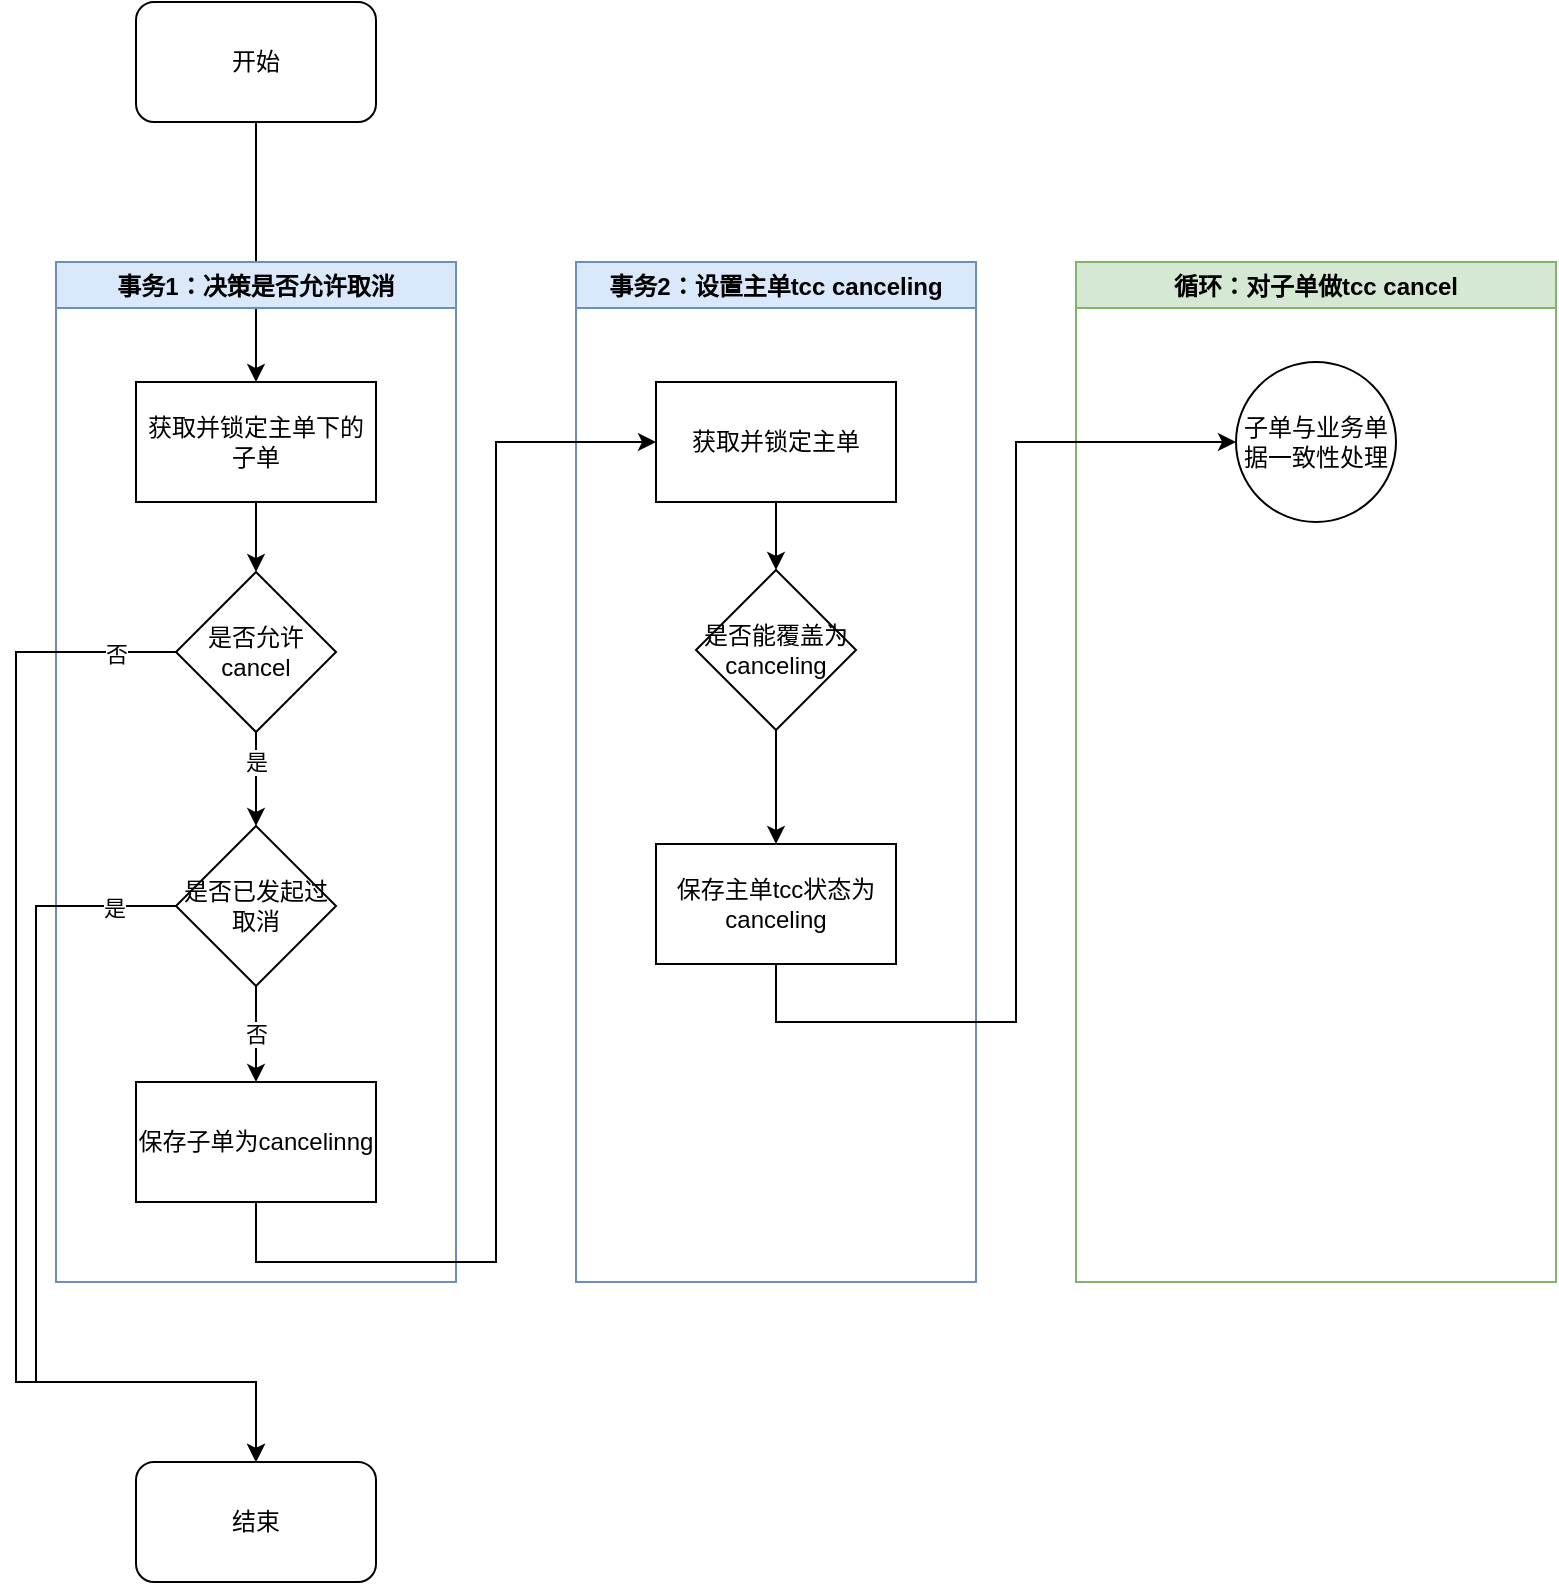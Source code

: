 <mxfile version="20.2.7" type="github">
  <diagram id="C5RBs43oDa-KdzZeNtuy" name="Page-1">
    <mxGraphModel dx="1236" dy="794" grid="1" gridSize="10" guides="1" tooltips="1" connect="1" arrows="1" fold="1" page="1" pageScale="1" pageWidth="827" pageHeight="1169" math="0" shadow="0">
      <root>
        <mxCell id="WIyWlLk6GJQsqaUBKTNV-0" />
        <mxCell id="WIyWlLk6GJQsqaUBKTNV-1" parent="WIyWlLk6GJQsqaUBKTNV-0" />
        <mxCell id="-QVXiJTxFLureI_cpFyi-12" style="edgeStyle=orthogonalEdgeStyle;rounded=0;orthogonalLoop=1;jettySize=auto;html=1;entryX=0.5;entryY=0;entryDx=0;entryDy=0;" edge="1" parent="WIyWlLk6GJQsqaUBKTNV-1" source="-QVXiJTxFLureI_cpFyi-0" target="-QVXiJTxFLureI_cpFyi-4">
          <mxGeometry relative="1" as="geometry" />
        </mxCell>
        <mxCell id="-QVXiJTxFLureI_cpFyi-0" value="开始" style="rounded=1;whiteSpace=wrap;html=1;" vertex="1" parent="WIyWlLk6GJQsqaUBKTNV-1">
          <mxGeometry x="80" y="120" width="120" height="60" as="geometry" />
        </mxCell>
        <mxCell id="-QVXiJTxFLureI_cpFyi-1" value="事务1：决策是否允许取消" style="swimlane;fillColor=#dae8fc;strokeColor=#6c8ebf;" vertex="1" parent="WIyWlLk6GJQsqaUBKTNV-1">
          <mxGeometry x="40" y="250" width="200" height="510" as="geometry" />
        </mxCell>
        <mxCell id="-QVXiJTxFLureI_cpFyi-13" style="edgeStyle=orthogonalEdgeStyle;rounded=0;orthogonalLoop=1;jettySize=auto;html=1;entryX=0.5;entryY=0;entryDx=0;entryDy=0;" edge="1" parent="-QVXiJTxFLureI_cpFyi-1" source="-QVXiJTxFLureI_cpFyi-4" target="-QVXiJTxFLureI_cpFyi-7">
          <mxGeometry relative="1" as="geometry" />
        </mxCell>
        <mxCell id="-QVXiJTxFLureI_cpFyi-4" value="获取并锁定主单下的子单" style="rounded=0;whiteSpace=wrap;html=1;" vertex="1" parent="-QVXiJTxFLureI_cpFyi-1">
          <mxGeometry x="40" y="60" width="120" height="60" as="geometry" />
        </mxCell>
        <mxCell id="-QVXiJTxFLureI_cpFyi-14" value="是" style="edgeStyle=orthogonalEdgeStyle;rounded=0;orthogonalLoop=1;jettySize=auto;html=1;entryX=0.5;entryY=0;entryDx=0;entryDy=0;" edge="1" parent="-QVXiJTxFLureI_cpFyi-1" source="-QVXiJTxFLureI_cpFyi-7" target="-QVXiJTxFLureI_cpFyi-11">
          <mxGeometry x="-0.362" relative="1" as="geometry">
            <mxPoint as="offset" />
          </mxGeometry>
        </mxCell>
        <mxCell id="-QVXiJTxFLureI_cpFyi-7" value="是否允许&lt;br&gt;cancel" style="rhombus;whiteSpace=wrap;html=1;" vertex="1" parent="-QVXiJTxFLureI_cpFyi-1">
          <mxGeometry x="60" y="155" width="80" height="80" as="geometry" />
        </mxCell>
        <mxCell id="-QVXiJTxFLureI_cpFyi-10" value="保存子单为cancelinng" style="rounded=0;whiteSpace=wrap;html=1;" vertex="1" parent="-QVXiJTxFLureI_cpFyi-1">
          <mxGeometry x="40" y="410" width="120" height="60" as="geometry" />
        </mxCell>
        <mxCell id="-QVXiJTxFLureI_cpFyi-15" value="否" style="edgeStyle=orthogonalEdgeStyle;rounded=0;orthogonalLoop=1;jettySize=auto;html=1;entryX=0.5;entryY=0;entryDx=0;entryDy=0;" edge="1" parent="-QVXiJTxFLureI_cpFyi-1" source="-QVXiJTxFLureI_cpFyi-11" target="-QVXiJTxFLureI_cpFyi-10">
          <mxGeometry relative="1" as="geometry" />
        </mxCell>
        <mxCell id="-QVXiJTxFLureI_cpFyi-11" value="是否已发起过取消" style="rhombus;whiteSpace=wrap;html=1;" vertex="1" parent="-QVXiJTxFLureI_cpFyi-1">
          <mxGeometry x="60" y="282" width="80" height="80" as="geometry" />
        </mxCell>
        <mxCell id="-QVXiJTxFLureI_cpFyi-2" value="循环：对子单做tcc cancel" style="swimlane;fillColor=#d5e8d4;strokeColor=#82b366;" vertex="1" parent="WIyWlLk6GJQsqaUBKTNV-1">
          <mxGeometry x="550" y="250" width="240" height="510" as="geometry" />
        </mxCell>
        <mxCell id="-QVXiJTxFLureI_cpFyi-24" value="子单与业务单据一致性处理" style="ellipse;whiteSpace=wrap;html=1;aspect=fixed;" vertex="1" parent="-QVXiJTxFLureI_cpFyi-2">
          <mxGeometry x="80" y="50" width="80" height="80" as="geometry" />
        </mxCell>
        <mxCell id="-QVXiJTxFLureI_cpFyi-9" value="事务2：设置主单tcc canceling" style="swimlane;fillColor=#dae8fc;strokeColor=#6c8ebf;" vertex="1" parent="WIyWlLk6GJQsqaUBKTNV-1">
          <mxGeometry x="300" y="250" width="200" height="510" as="geometry" />
        </mxCell>
        <mxCell id="-QVXiJTxFLureI_cpFyi-21" style="edgeStyle=orthogonalEdgeStyle;rounded=0;orthogonalLoop=1;jettySize=auto;html=1;entryX=0.5;entryY=0;entryDx=0;entryDy=0;" edge="1" parent="-QVXiJTxFLureI_cpFyi-9" source="-QVXiJTxFLureI_cpFyi-17" target="-QVXiJTxFLureI_cpFyi-19">
          <mxGeometry relative="1" as="geometry" />
        </mxCell>
        <mxCell id="-QVXiJTxFLureI_cpFyi-17" value="获取并锁定主单" style="rounded=0;whiteSpace=wrap;html=1;" vertex="1" parent="-QVXiJTxFLureI_cpFyi-9">
          <mxGeometry x="40" y="60" width="120" height="60" as="geometry" />
        </mxCell>
        <mxCell id="-QVXiJTxFLureI_cpFyi-22" style="edgeStyle=orthogonalEdgeStyle;rounded=0;orthogonalLoop=1;jettySize=auto;html=1;entryX=0.5;entryY=0;entryDx=0;entryDy=0;" edge="1" parent="-QVXiJTxFLureI_cpFyi-9" source="-QVXiJTxFLureI_cpFyi-19" target="-QVXiJTxFLureI_cpFyi-20">
          <mxGeometry relative="1" as="geometry" />
        </mxCell>
        <mxCell id="-QVXiJTxFLureI_cpFyi-19" value="是否能覆盖为&lt;br&gt;canceling" style="rhombus;whiteSpace=wrap;html=1;" vertex="1" parent="-QVXiJTxFLureI_cpFyi-9">
          <mxGeometry x="60" y="154" width="80" height="80" as="geometry" />
        </mxCell>
        <mxCell id="-QVXiJTxFLureI_cpFyi-20" value="保存主单tcc状态为&lt;br&gt;canceling" style="rounded=0;whiteSpace=wrap;html=1;" vertex="1" parent="-QVXiJTxFLureI_cpFyi-9">
          <mxGeometry x="40" y="291" width="120" height="60" as="geometry" />
        </mxCell>
        <mxCell id="-QVXiJTxFLureI_cpFyi-16" style="edgeStyle=orthogonalEdgeStyle;rounded=0;orthogonalLoop=1;jettySize=auto;html=1;exitX=0.5;exitY=1;exitDx=0;exitDy=0;" edge="1" parent="WIyWlLk6GJQsqaUBKTNV-1" source="-QVXiJTxFLureI_cpFyi-10" target="-QVXiJTxFLureI_cpFyi-17">
          <mxGeometry relative="1" as="geometry">
            <mxPoint x="140" y="860" as="targetPoint" />
            <Array as="points">
              <mxPoint x="140" y="750" />
              <mxPoint x="260" y="750" />
              <mxPoint x="260" y="340" />
            </Array>
          </mxGeometry>
        </mxCell>
        <mxCell id="-QVXiJTxFLureI_cpFyi-18" value="结束" style="rounded=1;whiteSpace=wrap;html=1;" vertex="1" parent="WIyWlLk6GJQsqaUBKTNV-1">
          <mxGeometry x="80" y="850" width="120" height="60" as="geometry" />
        </mxCell>
        <mxCell id="-QVXiJTxFLureI_cpFyi-25" style="edgeStyle=orthogonalEdgeStyle;rounded=0;orthogonalLoop=1;jettySize=auto;html=1;entryX=0;entryY=0.5;entryDx=0;entryDy=0;exitX=0.5;exitY=1;exitDx=0;exitDy=0;" edge="1" parent="WIyWlLk6GJQsqaUBKTNV-1" source="-QVXiJTxFLureI_cpFyi-20" target="-QVXiJTxFLureI_cpFyi-24">
          <mxGeometry relative="1" as="geometry">
            <Array as="points">
              <mxPoint x="400" y="630" />
              <mxPoint x="520" y="630" />
              <mxPoint x="520" y="340" />
            </Array>
          </mxGeometry>
        </mxCell>
        <mxCell id="-QVXiJTxFLureI_cpFyi-26" style="edgeStyle=orthogonalEdgeStyle;rounded=0;orthogonalLoop=1;jettySize=auto;html=1;entryX=0.5;entryY=0;entryDx=0;entryDy=0;" edge="1" parent="WIyWlLk6GJQsqaUBKTNV-1" source="-QVXiJTxFLureI_cpFyi-7" target="-QVXiJTxFLureI_cpFyi-18">
          <mxGeometry relative="1" as="geometry">
            <mxPoint x="30" y="740" as="targetPoint" />
            <Array as="points">
              <mxPoint x="20" y="445" />
              <mxPoint x="20" y="810" />
              <mxPoint x="140" y="810" />
            </Array>
          </mxGeometry>
        </mxCell>
        <mxCell id="-QVXiJTxFLureI_cpFyi-27" value="否" style="edgeLabel;html=1;align=center;verticalAlign=middle;resizable=0;points=[];" vertex="1" connectable="0" parent="-QVXiJTxFLureI_cpFyi-26">
          <mxGeometry x="-0.901" y="1" relative="1" as="geometry">
            <mxPoint as="offset" />
          </mxGeometry>
        </mxCell>
        <mxCell id="-QVXiJTxFLureI_cpFyi-28" style="edgeStyle=orthogonalEdgeStyle;rounded=0;orthogonalLoop=1;jettySize=auto;html=1;entryX=0.5;entryY=0;entryDx=0;entryDy=0;" edge="1" parent="WIyWlLk6GJQsqaUBKTNV-1" source="-QVXiJTxFLureI_cpFyi-11" target="-QVXiJTxFLureI_cpFyi-18">
          <mxGeometry relative="1" as="geometry">
            <Array as="points">
              <mxPoint x="30" y="572" />
              <mxPoint x="30" y="810" />
              <mxPoint x="140" y="810" />
            </Array>
          </mxGeometry>
        </mxCell>
        <mxCell id="-QVXiJTxFLureI_cpFyi-29" value="是" style="edgeLabel;html=1;align=center;verticalAlign=middle;resizable=0;points=[];" vertex="1" connectable="0" parent="-QVXiJTxFLureI_cpFyi-28">
          <mxGeometry x="-0.864" y="1" relative="1" as="geometry">
            <mxPoint as="offset" />
          </mxGeometry>
        </mxCell>
      </root>
    </mxGraphModel>
  </diagram>
</mxfile>
